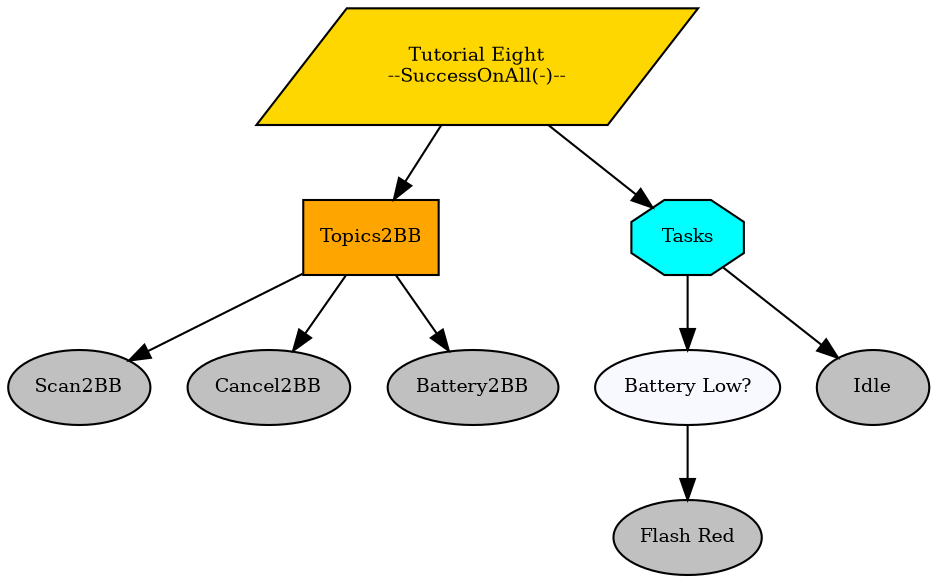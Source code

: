 digraph pastafarianism {
graph [fontname="times-roman"];
node [fontname="times-roman"];
edge [fontname="times-roman"];
"Tutorial Eight" [label="Tutorial Eight\n--SuccessOnAll(-)--", shape=parallelogram, style=filled, fillcolor=gold, fontsize=9, fontcolor=black];
Topics2BB [label=Topics2BB, shape=box, style=filled, fillcolor=orange, fontsize=9, fontcolor=black];
"Tutorial Eight" -> Topics2BB;
Scan2BB [label=Scan2BB, shape=ellipse, style=filled, fillcolor=gray, fontsize=9, fontcolor=black];
Topics2BB -> Scan2BB;
Cancel2BB [label=Cancel2BB, shape=ellipse, style=filled, fillcolor=gray, fontsize=9, fontcolor=black];
Topics2BB -> Cancel2BB;
Battery2BB [label=Battery2BB, shape=ellipse, style=filled, fillcolor=gray, fontsize=9, fontcolor=black];
Topics2BB -> Battery2BB;
Tasks [label=Tasks, shape=octagon, style=filled, fillcolor=cyan, fontsize=9, fontcolor=black];
"Tutorial Eight" -> Tasks;
"Battery Low?" [label="Battery Low?", shape=ellipse, style=filled, fillcolor=ghostwhite, fontsize=9, fontcolor=black];
Tasks -> "Battery Low?";
"Flash Red" [label="Flash Red", shape=ellipse, style=filled, fillcolor=gray, fontsize=9, fontcolor=black];
"Battery Low?" -> "Flash Red";
Idle [label=Idle, shape=ellipse, style=filled, fillcolor=gray, fontsize=9, fontcolor=black];
Tasks -> Idle;
}
